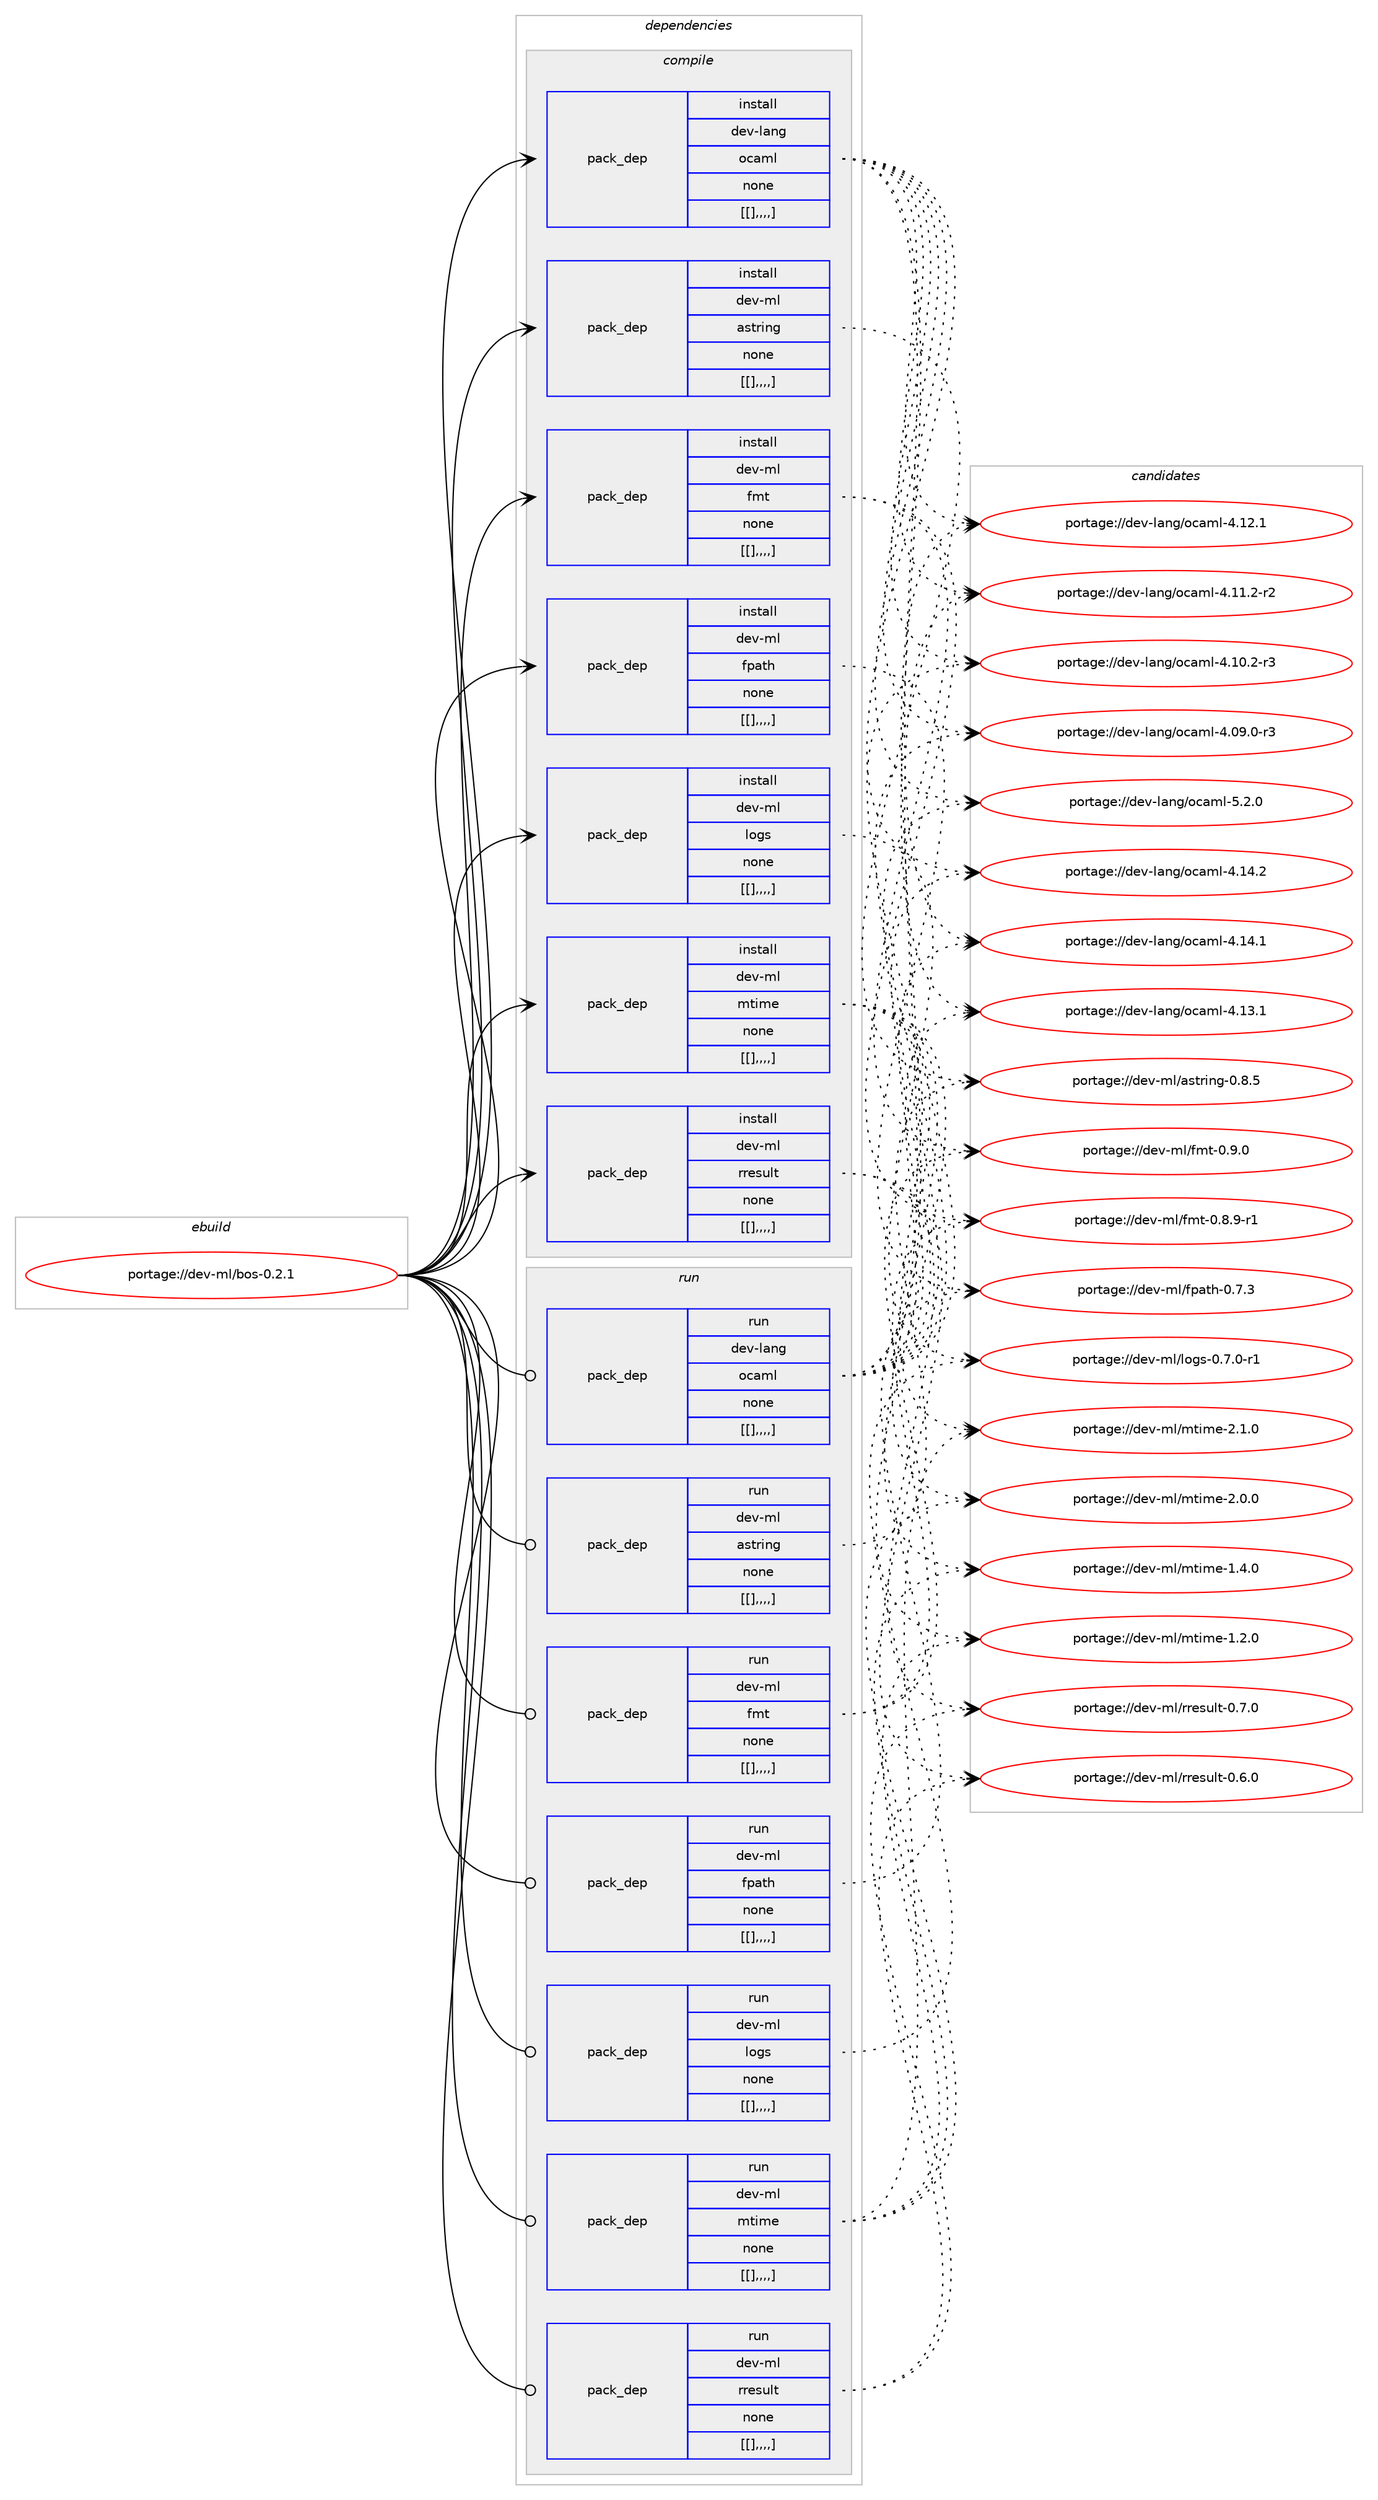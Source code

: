 digraph prolog {

# *************
# Graph options
# *************

newrank=true;
concentrate=true;
compound=true;
graph [rankdir=LR,fontname=Helvetica,fontsize=10,ranksep=1.5];#, ranksep=2.5, nodesep=0.2];
edge  [arrowhead=vee];
node  [fontname=Helvetica,fontsize=10];

# **********
# The ebuild
# **********

subgraph cluster_leftcol {
color=gray;
label=<<i>ebuild</i>>;
id [label="portage://dev-ml/bos-0.2.1", color=red, width=4, href="../dev-ml/bos-0.2.1.svg"];
}

# ****************
# The dependencies
# ****************

subgraph cluster_midcol {
color=gray;
label=<<i>dependencies</i>>;
subgraph cluster_compile {
fillcolor="#eeeeee";
style=filled;
label=<<i>compile</i>>;
subgraph pack89097 {
dependency121422 [label=<<TABLE BORDER="0" CELLBORDER="1" CELLSPACING="0" CELLPADDING="4" WIDTH="220"><TR><TD ROWSPAN="6" CELLPADDING="30">pack_dep</TD></TR><TR><TD WIDTH="110">install</TD></TR><TR><TD>dev-lang</TD></TR><TR><TD>ocaml</TD></TR><TR><TD>none</TD></TR><TR><TD>[[],,,,]</TD></TR></TABLE>>, shape=none, color=blue];
}
id:e -> dependency121422:w [weight=20,style="solid",arrowhead="vee"];
subgraph pack89150 {
dependency121457 [label=<<TABLE BORDER="0" CELLBORDER="1" CELLSPACING="0" CELLPADDING="4" WIDTH="220"><TR><TD ROWSPAN="6" CELLPADDING="30">pack_dep</TD></TR><TR><TD WIDTH="110">install</TD></TR><TR><TD>dev-ml</TD></TR><TR><TD>astring</TD></TR><TR><TD>none</TD></TR><TR><TD>[[],,,,]</TD></TR></TABLE>>, shape=none, color=blue];
}
id:e -> dependency121457:w [weight=20,style="solid",arrowhead="vee"];
subgraph pack89154 {
dependency121484 [label=<<TABLE BORDER="0" CELLBORDER="1" CELLSPACING="0" CELLPADDING="4" WIDTH="220"><TR><TD ROWSPAN="6" CELLPADDING="30">pack_dep</TD></TR><TR><TD WIDTH="110">install</TD></TR><TR><TD>dev-ml</TD></TR><TR><TD>fmt</TD></TR><TR><TD>none</TD></TR><TR><TD>[[],,,,]</TD></TR></TABLE>>, shape=none, color=blue];
}
id:e -> dependency121484:w [weight=20,style="solid",arrowhead="vee"];
subgraph pack89230 {
dependency121585 [label=<<TABLE BORDER="0" CELLBORDER="1" CELLSPACING="0" CELLPADDING="4" WIDTH="220"><TR><TD ROWSPAN="6" CELLPADDING="30">pack_dep</TD></TR><TR><TD WIDTH="110">install</TD></TR><TR><TD>dev-ml</TD></TR><TR><TD>fpath</TD></TR><TR><TD>none</TD></TR><TR><TD>[[],,,,]</TD></TR></TABLE>>, shape=none, color=blue];
}
id:e -> dependency121585:w [weight=20,style="solid",arrowhead="vee"];
subgraph pack89289 {
dependency121708 [label=<<TABLE BORDER="0" CELLBORDER="1" CELLSPACING="0" CELLPADDING="4" WIDTH="220"><TR><TD ROWSPAN="6" CELLPADDING="30">pack_dep</TD></TR><TR><TD WIDTH="110">install</TD></TR><TR><TD>dev-ml</TD></TR><TR><TD>logs</TD></TR><TR><TD>none</TD></TR><TR><TD>[[],,,,]</TD></TR></TABLE>>, shape=none, color=blue];
}
id:e -> dependency121708:w [weight=20,style="solid",arrowhead="vee"];
subgraph pack89406 {
dependency121727 [label=<<TABLE BORDER="0" CELLBORDER="1" CELLSPACING="0" CELLPADDING="4" WIDTH="220"><TR><TD ROWSPAN="6" CELLPADDING="30">pack_dep</TD></TR><TR><TD WIDTH="110">install</TD></TR><TR><TD>dev-ml</TD></TR><TR><TD>mtime</TD></TR><TR><TD>none</TD></TR><TR><TD>[[],,,,]</TD></TR></TABLE>>, shape=none, color=blue];
}
id:e -> dependency121727:w [weight=20,style="solid",arrowhead="vee"];
subgraph pack89494 {
dependency121874 [label=<<TABLE BORDER="0" CELLBORDER="1" CELLSPACING="0" CELLPADDING="4" WIDTH="220"><TR><TD ROWSPAN="6" CELLPADDING="30">pack_dep</TD></TR><TR><TD WIDTH="110">install</TD></TR><TR><TD>dev-ml</TD></TR><TR><TD>rresult</TD></TR><TR><TD>none</TD></TR><TR><TD>[[],,,,]</TD></TR></TABLE>>, shape=none, color=blue];
}
id:e -> dependency121874:w [weight=20,style="solid",arrowhead="vee"];
}
subgraph cluster_compileandrun {
fillcolor="#eeeeee";
style=filled;
label=<<i>compile and run</i>>;
}
subgraph cluster_run {
fillcolor="#eeeeee";
style=filled;
label=<<i>run</i>>;
subgraph pack89543 {
dependency121909 [label=<<TABLE BORDER="0" CELLBORDER="1" CELLSPACING="0" CELLPADDING="4" WIDTH="220"><TR><TD ROWSPAN="6" CELLPADDING="30">pack_dep</TD></TR><TR><TD WIDTH="110">run</TD></TR><TR><TD>dev-lang</TD></TR><TR><TD>ocaml</TD></TR><TR><TD>none</TD></TR><TR><TD>[[],,,,]</TD></TR></TABLE>>, shape=none, color=blue];
}
id:e -> dependency121909:w [weight=20,style="solid",arrowhead="odot"];
subgraph pack89592 {
dependency121930 [label=<<TABLE BORDER="0" CELLBORDER="1" CELLSPACING="0" CELLPADDING="4" WIDTH="220"><TR><TD ROWSPAN="6" CELLPADDING="30">pack_dep</TD></TR><TR><TD WIDTH="110">run</TD></TR><TR><TD>dev-ml</TD></TR><TR><TD>astring</TD></TR><TR><TD>none</TD></TR><TR><TD>[[],,,,]</TD></TR></TABLE>>, shape=none, color=blue];
}
id:e -> dependency121930:w [weight=20,style="solid",arrowhead="odot"];
subgraph pack89612 {
dependency121946 [label=<<TABLE BORDER="0" CELLBORDER="1" CELLSPACING="0" CELLPADDING="4" WIDTH="220"><TR><TD ROWSPAN="6" CELLPADDING="30">pack_dep</TD></TR><TR><TD WIDTH="110">run</TD></TR><TR><TD>dev-ml</TD></TR><TR><TD>fmt</TD></TR><TR><TD>none</TD></TR><TR><TD>[[],,,,]</TD></TR></TABLE>>, shape=none, color=blue];
}
id:e -> dependency121946:w [weight=20,style="solid",arrowhead="odot"];
subgraph pack89615 {
dependency122007 [label=<<TABLE BORDER="0" CELLBORDER="1" CELLSPACING="0" CELLPADDING="4" WIDTH="220"><TR><TD ROWSPAN="6" CELLPADDING="30">pack_dep</TD></TR><TR><TD WIDTH="110">run</TD></TR><TR><TD>dev-ml</TD></TR><TR><TD>fpath</TD></TR><TR><TD>none</TD></TR><TR><TD>[[],,,,]</TD></TR></TABLE>>, shape=none, color=blue];
}
id:e -> dependency122007:w [weight=20,style="solid",arrowhead="odot"];
subgraph pack89675 {
dependency122062 [label=<<TABLE BORDER="0" CELLBORDER="1" CELLSPACING="0" CELLPADDING="4" WIDTH="220"><TR><TD ROWSPAN="6" CELLPADDING="30">pack_dep</TD></TR><TR><TD WIDTH="110">run</TD></TR><TR><TD>dev-ml</TD></TR><TR><TD>logs</TD></TR><TR><TD>none</TD></TR><TR><TD>[[],,,,]</TD></TR></TABLE>>, shape=none, color=blue];
}
id:e -> dependency122062:w [weight=20,style="solid",arrowhead="odot"];
subgraph pack89719 {
dependency122145 [label=<<TABLE BORDER="0" CELLBORDER="1" CELLSPACING="0" CELLPADDING="4" WIDTH="220"><TR><TD ROWSPAN="6" CELLPADDING="30">pack_dep</TD></TR><TR><TD WIDTH="110">run</TD></TR><TR><TD>dev-ml</TD></TR><TR><TD>mtime</TD></TR><TR><TD>none</TD></TR><TR><TD>[[],,,,]</TD></TR></TABLE>>, shape=none, color=blue];
}
id:e -> dependency122145:w [weight=20,style="solid",arrowhead="odot"];
subgraph pack89833 {
dependency122197 [label=<<TABLE BORDER="0" CELLBORDER="1" CELLSPACING="0" CELLPADDING="4" WIDTH="220"><TR><TD ROWSPAN="6" CELLPADDING="30">pack_dep</TD></TR><TR><TD WIDTH="110">run</TD></TR><TR><TD>dev-ml</TD></TR><TR><TD>rresult</TD></TR><TR><TD>none</TD></TR><TR><TD>[[],,,,]</TD></TR></TABLE>>, shape=none, color=blue];
}
id:e -> dependency122197:w [weight=20,style="solid",arrowhead="odot"];
}
}

# **************
# The candidates
# **************

subgraph cluster_choices {
rank=same;
color=gray;
label=<<i>candidates</i>>;

subgraph choice89017 {
color=black;
nodesep=1;
choice1001011184510897110103471119997109108455346504648 [label="portage://dev-lang/ocaml-5.2.0", color=red, width=4,href="../dev-lang/ocaml-5.2.0.svg"];
choice100101118451089711010347111999710910845524649524650 [label="portage://dev-lang/ocaml-4.14.2", color=red, width=4,href="../dev-lang/ocaml-4.14.2.svg"];
choice100101118451089711010347111999710910845524649524649 [label="portage://dev-lang/ocaml-4.14.1", color=red, width=4,href="../dev-lang/ocaml-4.14.1.svg"];
choice100101118451089711010347111999710910845524649514649 [label="portage://dev-lang/ocaml-4.13.1", color=red, width=4,href="../dev-lang/ocaml-4.13.1.svg"];
choice100101118451089711010347111999710910845524649504649 [label="portage://dev-lang/ocaml-4.12.1", color=red, width=4,href="../dev-lang/ocaml-4.12.1.svg"];
choice1001011184510897110103471119997109108455246494946504511450 [label="portage://dev-lang/ocaml-4.11.2-r2", color=red, width=4,href="../dev-lang/ocaml-4.11.2-r2.svg"];
choice1001011184510897110103471119997109108455246494846504511451 [label="portage://dev-lang/ocaml-4.10.2-r3", color=red, width=4,href="../dev-lang/ocaml-4.10.2-r3.svg"];
choice1001011184510897110103471119997109108455246485746484511451 [label="portage://dev-lang/ocaml-4.09.0-r3", color=red, width=4,href="../dev-lang/ocaml-4.09.0-r3.svg"];
dependency121422:e -> choice1001011184510897110103471119997109108455346504648:w [style=dotted,weight="100"];
dependency121422:e -> choice100101118451089711010347111999710910845524649524650:w [style=dotted,weight="100"];
dependency121422:e -> choice100101118451089711010347111999710910845524649524649:w [style=dotted,weight="100"];
dependency121422:e -> choice100101118451089711010347111999710910845524649514649:w [style=dotted,weight="100"];
dependency121422:e -> choice100101118451089711010347111999710910845524649504649:w [style=dotted,weight="100"];
dependency121422:e -> choice1001011184510897110103471119997109108455246494946504511450:w [style=dotted,weight="100"];
dependency121422:e -> choice1001011184510897110103471119997109108455246494846504511451:w [style=dotted,weight="100"];
dependency121422:e -> choice1001011184510897110103471119997109108455246485746484511451:w [style=dotted,weight="100"];
}
subgraph choice89023 {
color=black;
nodesep=1;
choice100101118451091084797115116114105110103454846564653 [label="portage://dev-ml/astring-0.8.5", color=red, width=4,href="../dev-ml/astring-0.8.5.svg"];
dependency121457:e -> choice100101118451091084797115116114105110103454846564653:w [style=dotted,weight="100"];
}
subgraph choice89048 {
color=black;
nodesep=1;
choice1001011184510910847102109116454846574648 [label="portage://dev-ml/fmt-0.9.0", color=red, width=4,href="../dev-ml/fmt-0.9.0.svg"];
choice10010111845109108471021091164548465646574511449 [label="portage://dev-ml/fmt-0.8.9-r1", color=red, width=4,href="../dev-ml/fmt-0.8.9-r1.svg"];
dependency121484:e -> choice1001011184510910847102109116454846574648:w [style=dotted,weight="100"];
dependency121484:e -> choice10010111845109108471021091164548465646574511449:w [style=dotted,weight="100"];
}
subgraph choice89072 {
color=black;
nodesep=1;
choice100101118451091084710211297116104454846554651 [label="portage://dev-ml/fpath-0.7.3", color=red, width=4,href="../dev-ml/fpath-0.7.3.svg"];
dependency121585:e -> choice100101118451091084710211297116104454846554651:w [style=dotted,weight="100"];
}
subgraph choice89094 {
color=black;
nodesep=1;
choice10010111845109108471081111031154548465546484511449 [label="portage://dev-ml/logs-0.7.0-r1", color=red, width=4,href="../dev-ml/logs-0.7.0-r1.svg"];
dependency121708:e -> choice10010111845109108471081111031154548465546484511449:w [style=dotted,weight="100"];
}
subgraph choice89099 {
color=black;
nodesep=1;
choice1001011184510910847109116105109101455046494648 [label="portage://dev-ml/mtime-2.1.0", color=red, width=4,href="../dev-ml/mtime-2.1.0.svg"];
choice1001011184510910847109116105109101455046484648 [label="portage://dev-ml/mtime-2.0.0", color=red, width=4,href="../dev-ml/mtime-2.0.0.svg"];
choice1001011184510910847109116105109101454946524648 [label="portage://dev-ml/mtime-1.4.0", color=red, width=4,href="../dev-ml/mtime-1.4.0.svg"];
choice1001011184510910847109116105109101454946504648 [label="portage://dev-ml/mtime-1.2.0", color=red, width=4,href="../dev-ml/mtime-1.2.0.svg"];
dependency121727:e -> choice1001011184510910847109116105109101455046494648:w [style=dotted,weight="100"];
dependency121727:e -> choice1001011184510910847109116105109101455046484648:w [style=dotted,weight="100"];
dependency121727:e -> choice1001011184510910847109116105109101454946524648:w [style=dotted,weight="100"];
dependency121727:e -> choice1001011184510910847109116105109101454946504648:w [style=dotted,weight="100"];
}
subgraph choice89105 {
color=black;
nodesep=1;
choice1001011184510910847114114101115117108116454846554648 [label="portage://dev-ml/rresult-0.7.0", color=red, width=4,href="../dev-ml/rresult-0.7.0.svg"];
choice1001011184510910847114114101115117108116454846544648 [label="portage://dev-ml/rresult-0.6.0", color=red, width=4,href="../dev-ml/rresult-0.6.0.svg"];
dependency121874:e -> choice1001011184510910847114114101115117108116454846554648:w [style=dotted,weight="100"];
dependency121874:e -> choice1001011184510910847114114101115117108116454846544648:w [style=dotted,weight="100"];
}
subgraph choice89149 {
color=black;
nodesep=1;
choice1001011184510897110103471119997109108455346504648 [label="portage://dev-lang/ocaml-5.2.0", color=red, width=4,href="../dev-lang/ocaml-5.2.0.svg"];
choice100101118451089711010347111999710910845524649524650 [label="portage://dev-lang/ocaml-4.14.2", color=red, width=4,href="../dev-lang/ocaml-4.14.2.svg"];
choice100101118451089711010347111999710910845524649524649 [label="portage://dev-lang/ocaml-4.14.1", color=red, width=4,href="../dev-lang/ocaml-4.14.1.svg"];
choice100101118451089711010347111999710910845524649514649 [label="portage://dev-lang/ocaml-4.13.1", color=red, width=4,href="../dev-lang/ocaml-4.13.1.svg"];
choice100101118451089711010347111999710910845524649504649 [label="portage://dev-lang/ocaml-4.12.1", color=red, width=4,href="../dev-lang/ocaml-4.12.1.svg"];
choice1001011184510897110103471119997109108455246494946504511450 [label="portage://dev-lang/ocaml-4.11.2-r2", color=red, width=4,href="../dev-lang/ocaml-4.11.2-r2.svg"];
choice1001011184510897110103471119997109108455246494846504511451 [label="portage://dev-lang/ocaml-4.10.2-r3", color=red, width=4,href="../dev-lang/ocaml-4.10.2-r3.svg"];
choice1001011184510897110103471119997109108455246485746484511451 [label="portage://dev-lang/ocaml-4.09.0-r3", color=red, width=4,href="../dev-lang/ocaml-4.09.0-r3.svg"];
dependency121909:e -> choice1001011184510897110103471119997109108455346504648:w [style=dotted,weight="100"];
dependency121909:e -> choice100101118451089711010347111999710910845524649524650:w [style=dotted,weight="100"];
dependency121909:e -> choice100101118451089711010347111999710910845524649524649:w [style=dotted,weight="100"];
dependency121909:e -> choice100101118451089711010347111999710910845524649514649:w [style=dotted,weight="100"];
dependency121909:e -> choice100101118451089711010347111999710910845524649504649:w [style=dotted,weight="100"];
dependency121909:e -> choice1001011184510897110103471119997109108455246494946504511450:w [style=dotted,weight="100"];
dependency121909:e -> choice1001011184510897110103471119997109108455246494846504511451:w [style=dotted,weight="100"];
dependency121909:e -> choice1001011184510897110103471119997109108455246485746484511451:w [style=dotted,weight="100"];
}
subgraph choice89185 {
color=black;
nodesep=1;
choice100101118451091084797115116114105110103454846564653 [label="portage://dev-ml/astring-0.8.5", color=red, width=4,href="../dev-ml/astring-0.8.5.svg"];
dependency121930:e -> choice100101118451091084797115116114105110103454846564653:w [style=dotted,weight="100"];
}
subgraph choice89226 {
color=black;
nodesep=1;
choice1001011184510910847102109116454846574648 [label="portage://dev-ml/fmt-0.9.0", color=red, width=4,href="../dev-ml/fmt-0.9.0.svg"];
choice10010111845109108471021091164548465646574511449 [label="portage://dev-ml/fmt-0.8.9-r1", color=red, width=4,href="../dev-ml/fmt-0.8.9-r1.svg"];
dependency121946:e -> choice1001011184510910847102109116454846574648:w [style=dotted,weight="100"];
dependency121946:e -> choice10010111845109108471021091164548465646574511449:w [style=dotted,weight="100"];
}
subgraph choice89232 {
color=black;
nodesep=1;
choice100101118451091084710211297116104454846554651 [label="portage://dev-ml/fpath-0.7.3", color=red, width=4,href="../dev-ml/fpath-0.7.3.svg"];
dependency122007:e -> choice100101118451091084710211297116104454846554651:w [style=dotted,weight="100"];
}
subgraph choice89294 {
color=black;
nodesep=1;
choice10010111845109108471081111031154548465546484511449 [label="portage://dev-ml/logs-0.7.0-r1", color=red, width=4,href="../dev-ml/logs-0.7.0-r1.svg"];
dependency122062:e -> choice10010111845109108471081111031154548465546484511449:w [style=dotted,weight="100"];
}
subgraph choice89295 {
color=black;
nodesep=1;
choice1001011184510910847109116105109101455046494648 [label="portage://dev-ml/mtime-2.1.0", color=red, width=4,href="../dev-ml/mtime-2.1.0.svg"];
choice1001011184510910847109116105109101455046484648 [label="portage://dev-ml/mtime-2.0.0", color=red, width=4,href="../dev-ml/mtime-2.0.0.svg"];
choice1001011184510910847109116105109101454946524648 [label="portage://dev-ml/mtime-1.4.0", color=red, width=4,href="../dev-ml/mtime-1.4.0.svg"];
choice1001011184510910847109116105109101454946504648 [label="portage://dev-ml/mtime-1.2.0", color=red, width=4,href="../dev-ml/mtime-1.2.0.svg"];
dependency122145:e -> choice1001011184510910847109116105109101455046494648:w [style=dotted,weight="100"];
dependency122145:e -> choice1001011184510910847109116105109101455046484648:w [style=dotted,weight="100"];
dependency122145:e -> choice1001011184510910847109116105109101454946524648:w [style=dotted,weight="100"];
dependency122145:e -> choice1001011184510910847109116105109101454946504648:w [style=dotted,weight="100"];
}
subgraph choice89302 {
color=black;
nodesep=1;
choice1001011184510910847114114101115117108116454846554648 [label="portage://dev-ml/rresult-0.7.0", color=red, width=4,href="../dev-ml/rresult-0.7.0.svg"];
choice1001011184510910847114114101115117108116454846544648 [label="portage://dev-ml/rresult-0.6.0", color=red, width=4,href="../dev-ml/rresult-0.6.0.svg"];
dependency122197:e -> choice1001011184510910847114114101115117108116454846554648:w [style=dotted,weight="100"];
dependency122197:e -> choice1001011184510910847114114101115117108116454846544648:w [style=dotted,weight="100"];
}
}

}
